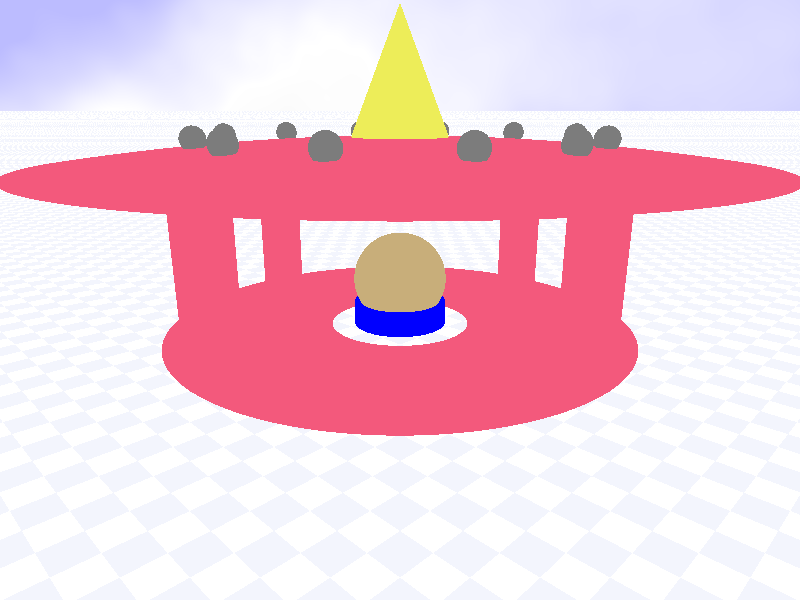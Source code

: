 //==========================================================

// 3D-Baukasten Version 1.3 (c) 2002 H.Kleber 

// POV 2 Datei Datum: 19.02.2002 Zeit: 00:47:16

//==========================================================

#include "colors.inc"
#include "textures.inc"
#include "shapes.inc"


// Standardeinstellungen: 

sky_sphere { pigment { Bright_Blue_Sky}}

camera {location <18,9,-18> look_at <0,1,0>}

light_source {<5,10,-20> color White}


plane {<0,1,0> 0 pigment {checker color White color Silver} finish {ambient 0.3}}

// Objekt: 1 1 .CSG-Vereinigung


union{
// Objekt: 2 Disc           

disc{ < 0, 0, 0> , <0,1,0>, 1, .3scale < 10, 1, 10> rotate < 0, 0, 0> translate < 0, .01, 0> 
}
// Objekt: 3 Zylinder       

cylinder{ < 0, 0, 0> , < 0, 1, 0> , 1scale < 1, 6, 1> rotate < 0, 0, 0> translate <-9, 0, 0> 
}
// Objekt: 4 Zylinder       

cylinder{ < 0, 0, 0> , < 0, 1, 0> , 1scale < 1, 6, 1> rotate < 0, 0, 0> translate < 9, 0, 0> 
}
// Objekt: 5 Zylinder       

cylinder{ < 0, 0, 0> , < 0, 1, 0> , 1scale < 1, 6, 1> rotate < 0, 0, 0> translate < 0, 0, 9> 
}
// Objekt: 6 Zylinder       

cylinder{ < 0, 0, 0> , < 0, 1, 0> , 1scale < 1, 6, 1> rotate < 0, 0, 0> translate < 0, 0,-9> 
}
// Objekt: 7 1 .CSG-Durchschnit


intersection{
// Objekt: 8 Kugel          

sphere{ < 0, 0, 0> , 1scale < 100, 100, 100> rotate < 0, 0, 0> translate < 0, 106, 0> 
}
// Objekt: 9 Kugel          

sphere{ < 0, 0, 0> , 1scale < 100, 100, 100> rotate < 0, 0, 0> translate < 0,-92, 0> 
}
scale < 1, 1, 1> rotate < 0, 0, 0> translate < 0, 0, 0> 
texture {Ruby_Glass}}
// Objekt: 10 CSG-Ende       7

scale < 1, 1, 1> rotate < 0, 0, 0> translate < 0, 0, 0> 
texture {Ruby_Glass}}
// Objekt: 11 CSG-Ende       7

// Objekt: 12 Kegel          

cone{ < 0, 0, 0> , 1, < 0, 1, 0> ,0scale < 2, 5, 2> rotate < 0, 0, 0> translate < 0, 8, 0> 
texture {Gold_Metal}}
// Objekt: 13 4 .CSG-Vereinigung


union{
// Objekt: 14 Kugel          

sphere{ < 0, 0, 0> , 1scale < .5, .5, .5> rotate < 0, 0, 0> translate < 0, 8, 8> 
}
// Objekt: 15 Kugel          

sphere{ < 0, 0, 0> , 1scale < .5, .5, .5> rotate < 0, 0, 0> translate < 4, 8, 7> 
}
// Objekt: 16 Kugel          

sphere{ < 0, 0, 0> , 1scale < .5, .5, .5> rotate < 0, 0, 0> translate < 7, 8, 4> 
}
// Objekt: 17 Kugel          

sphere{ < 0, 0, 0> , 1scale < .5, .5, .5> rotate < 0, 0, 0> translate < 8, 8, 0> 
}
// Objekt: 18 Kugel          

sphere{ < 0, 0, 0> , 1scale < .5, .5, .5> rotate < 0, 0, 0> translate < 7, 8,-4> 
}
// Objekt: 19 Kugel          

sphere{ < 0, 0, 0> , 1scale < .5, .5, .5> rotate < 0, 0, 0> translate < 4, 8,-7> 
}
// Objekt: 20 Kugel          

sphere{ < 0, 0, 0> , 1scale < .5, .5, .5> rotate < 0, 0, 0> translate < 0, 8,-8> 
}
// Objekt: 21 Kugel          

sphere{ < 0, 0, 0> , 1scale < .5, .5, .5> rotate < 0, 0, 0> translate <-4, 8,-7> 
}
// Objekt: 22 Kugel          

sphere{ < 0, 0, 0> , 1scale < .5, .5, .5> rotate < 0, 0, 0> translate <-7, 8,-4> 
}
// Objekt: 23 Kugel          

sphere{ < 0, 0, 0> , 1scale < .5, .5, .5> rotate < 0, 0, 0> translate <-8, 8, 0> 
}
// Objekt: 24 Kugel          

sphere{ < 0, 0, 0> , 1scale < .5, .5, .5> rotate < 0, 0, 0> translate <-7, 8, 4> 
}
// Objekt: 25 Kugel          

sphere{ < 0, 0, 0> , 1scale < .5, .5, .5> rotate < 0, 0, 0> translate <-4, 8, 7> 
}
scale < 1, 1, 1> rotate < 0, 0, 0> translate < 0, 0, 0> 
texture {Polished_Chrome}}
// Objekt: 26 CSG-Ende       13

// Objekt: 27 Zylinder       

cylinder{ < 0, 0, 0> , < 0, 1, 0> , 1scale < 2, 1, 2> rotate < 0, 0, 0> translate < 0, 0, 0> 
texture {Water}}
// Objekt: 28 Kugel          

sphere{ < 0, 0, 0> , 1scale < 2, 2, 2> rotate < 0, 0, 0> translate < 0, 2, 0> 
texture {Polished_Brass}}

